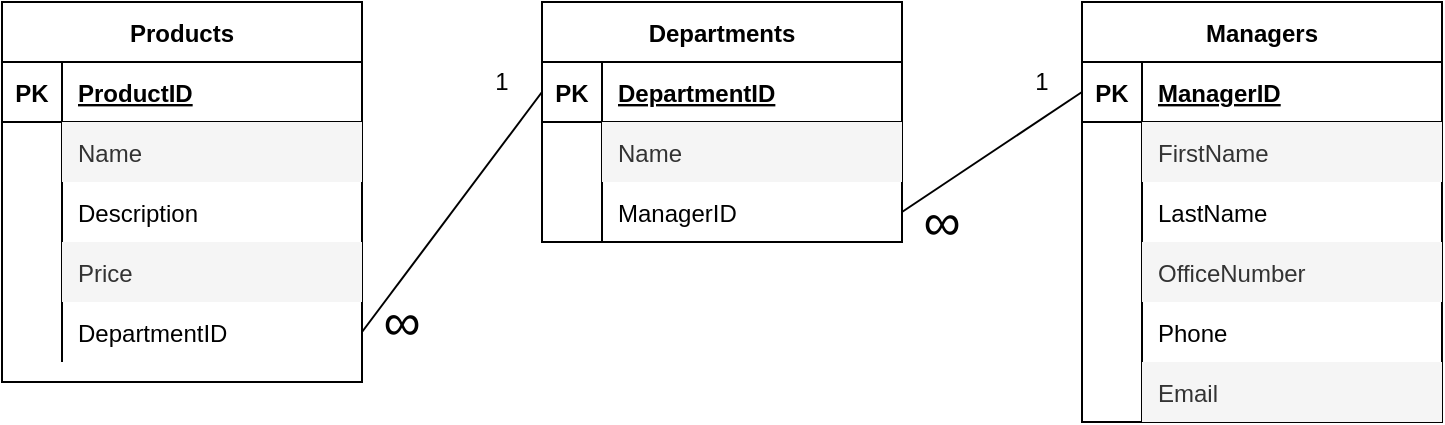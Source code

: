 <mxfile version="15.0.4" type="device"><diagram id="bM4aV59EZ9IOhZMvb-uT" name="Page-1"><mxGraphModel dx="868" dy="460" grid="1" gridSize="10" guides="1" tooltips="1" connect="1" arrows="1" fold="1" page="1" pageScale="1" pageWidth="850" pageHeight="1100" math="0" shadow="0"><root><mxCell id="0"/><mxCell id="1" parent="0"/><mxCell id="naWyJz3llS_tdcK3Zfq6-2" value="Products" style="shape=table;startSize=30;container=1;collapsible=1;childLayout=tableLayout;fixedRows=1;rowLines=0;fontStyle=1;align=center;resizeLast=1;" parent="1" vertex="1"><mxGeometry x="20" y="80" width="180" height="190" as="geometry"/></mxCell><mxCell id="naWyJz3llS_tdcK3Zfq6-3" value="" style="shape=partialRectangle;collapsible=0;dropTarget=0;pointerEvents=0;fillColor=none;top=0;left=0;bottom=1;right=0;points=[[0,0.5],[1,0.5]];portConstraint=eastwest;" parent="naWyJz3llS_tdcK3Zfq6-2" vertex="1"><mxGeometry y="30" width="180" height="30" as="geometry"/></mxCell><mxCell id="naWyJz3llS_tdcK3Zfq6-4" value="PK" style="shape=partialRectangle;connectable=0;fillColor=none;top=0;left=0;bottom=0;right=0;fontStyle=1;overflow=hidden;" parent="naWyJz3llS_tdcK3Zfq6-3" vertex="1"><mxGeometry width="30" height="30" as="geometry"/></mxCell><mxCell id="naWyJz3llS_tdcK3Zfq6-5" value="ProductID" style="shape=partialRectangle;connectable=0;fillColor=none;top=0;left=0;bottom=0;right=0;align=left;spacingLeft=6;fontStyle=5;overflow=hidden;" parent="naWyJz3llS_tdcK3Zfq6-3" vertex="1"><mxGeometry x="30" width="150" height="30" as="geometry"/></mxCell><mxCell id="naWyJz3llS_tdcK3Zfq6-6" value="" style="shape=partialRectangle;collapsible=0;dropTarget=0;pointerEvents=0;fillColor=none;top=0;left=0;bottom=0;right=0;points=[[0,0.5],[1,0.5]];portConstraint=eastwest;" parent="naWyJz3llS_tdcK3Zfq6-2" vertex="1"><mxGeometry y="60" width="180" height="30" as="geometry"/></mxCell><mxCell id="naWyJz3llS_tdcK3Zfq6-7" value="" style="shape=partialRectangle;connectable=0;fillColor=none;top=0;left=0;bottom=0;right=0;editable=1;overflow=hidden;" parent="naWyJz3llS_tdcK3Zfq6-6" vertex="1"><mxGeometry width="30" height="30" as="geometry"/></mxCell><mxCell id="naWyJz3llS_tdcK3Zfq6-8" value="Name" style="shape=partialRectangle;connectable=0;fillColor=#f5f5f5;top=0;left=0;bottom=0;right=0;align=left;spacingLeft=6;overflow=hidden;strokeColor=#666666;fontColor=#333333;" parent="naWyJz3llS_tdcK3Zfq6-6" vertex="1"><mxGeometry x="30" width="150" height="30" as="geometry"/></mxCell><mxCell id="naWyJz3llS_tdcK3Zfq6-9" value="" style="shape=partialRectangle;collapsible=0;dropTarget=0;pointerEvents=0;fillColor=none;top=0;left=0;bottom=0;right=0;points=[[0,0.5],[1,0.5]];portConstraint=eastwest;" parent="naWyJz3llS_tdcK3Zfq6-2" vertex="1"><mxGeometry y="90" width="180" height="30" as="geometry"/></mxCell><mxCell id="naWyJz3llS_tdcK3Zfq6-10" value="" style="shape=partialRectangle;connectable=0;fillColor=none;top=0;left=0;bottom=0;right=0;editable=1;overflow=hidden;" parent="naWyJz3llS_tdcK3Zfq6-9" vertex="1"><mxGeometry width="30" height="30" as="geometry"/></mxCell><mxCell id="naWyJz3llS_tdcK3Zfq6-11" value="Description" style="shape=partialRectangle;connectable=0;fillColor=none;top=0;left=0;bottom=0;right=0;align=left;spacingLeft=6;overflow=hidden;" parent="naWyJz3llS_tdcK3Zfq6-9" vertex="1"><mxGeometry x="30" width="150" height="30" as="geometry"/></mxCell><mxCell id="naWyJz3llS_tdcK3Zfq6-12" value="" style="shape=partialRectangle;collapsible=0;dropTarget=0;pointerEvents=0;fillColor=none;top=0;left=0;bottom=0;right=0;points=[[0,0.5],[1,0.5]];portConstraint=eastwest;" parent="naWyJz3llS_tdcK3Zfq6-2" vertex="1"><mxGeometry y="120" width="180" height="30" as="geometry"/></mxCell><mxCell id="naWyJz3llS_tdcK3Zfq6-13" value="" style="shape=partialRectangle;connectable=0;fillColor=none;top=0;left=0;bottom=0;right=0;editable=1;overflow=hidden;" parent="naWyJz3llS_tdcK3Zfq6-12" vertex="1"><mxGeometry width="30" height="30" as="geometry"/></mxCell><mxCell id="naWyJz3llS_tdcK3Zfq6-14" value="Price" style="shape=partialRectangle;connectable=0;fillColor=#f5f5f5;top=0;left=0;bottom=0;right=0;align=left;spacingLeft=6;overflow=hidden;strokeColor=#666666;fontColor=#333333;" parent="naWyJz3llS_tdcK3Zfq6-12" vertex="1"><mxGeometry x="30" width="150" height="30" as="geometry"/></mxCell><mxCell id="naWyJz3llS_tdcK3Zfq6-41" value="" style="shape=partialRectangle;collapsible=0;dropTarget=0;pointerEvents=0;fillColor=none;top=0;left=0;bottom=0;right=0;points=[[0,0.5],[1,0.5]];portConstraint=eastwest;" parent="naWyJz3llS_tdcK3Zfq6-2" vertex="1"><mxGeometry y="150" width="180" height="30" as="geometry"/></mxCell><mxCell id="naWyJz3llS_tdcK3Zfq6-42" value="" style="shape=partialRectangle;connectable=0;fillColor=none;top=0;left=0;bottom=0;right=0;editable=1;overflow=hidden;" parent="naWyJz3llS_tdcK3Zfq6-41" vertex="1"><mxGeometry width="30" height="30" as="geometry"/></mxCell><mxCell id="naWyJz3llS_tdcK3Zfq6-43" value="DepartmentID" style="shape=partialRectangle;connectable=0;fillColor=none;top=0;left=0;bottom=0;right=0;align=left;spacingLeft=6;overflow=hidden;" parent="naWyJz3llS_tdcK3Zfq6-41" vertex="1"><mxGeometry x="30" width="150" height="30" as="geometry"/></mxCell><mxCell id="naWyJz3llS_tdcK3Zfq6-15" value="Departments" style="shape=table;startSize=30;container=1;collapsible=1;childLayout=tableLayout;fixedRows=1;rowLines=0;fontStyle=1;align=center;resizeLast=1;" parent="1" vertex="1"><mxGeometry x="290" y="80" width="180" height="120" as="geometry"/></mxCell><mxCell id="naWyJz3llS_tdcK3Zfq6-16" value="" style="shape=partialRectangle;collapsible=0;dropTarget=0;pointerEvents=0;fillColor=none;top=0;left=0;bottom=1;right=0;points=[[0,0.5],[1,0.5]];portConstraint=eastwest;" parent="naWyJz3llS_tdcK3Zfq6-15" vertex="1"><mxGeometry y="30" width="180" height="30" as="geometry"/></mxCell><mxCell id="naWyJz3llS_tdcK3Zfq6-17" value="PK" style="shape=partialRectangle;connectable=0;fillColor=none;top=0;left=0;bottom=0;right=0;fontStyle=1;overflow=hidden;" parent="naWyJz3llS_tdcK3Zfq6-16" vertex="1"><mxGeometry width="30" height="30" as="geometry"/></mxCell><mxCell id="naWyJz3llS_tdcK3Zfq6-18" value="DepartmentID" style="shape=partialRectangle;connectable=0;fillColor=none;top=0;left=0;bottom=0;right=0;align=left;spacingLeft=6;fontStyle=5;overflow=hidden;" parent="naWyJz3llS_tdcK3Zfq6-16" vertex="1"><mxGeometry x="30" width="150" height="30" as="geometry"/></mxCell><mxCell id="naWyJz3llS_tdcK3Zfq6-19" value="" style="shape=partialRectangle;collapsible=0;dropTarget=0;pointerEvents=0;fillColor=none;top=0;left=0;bottom=0;right=0;points=[[0,0.5],[1,0.5]];portConstraint=eastwest;" parent="naWyJz3llS_tdcK3Zfq6-15" vertex="1"><mxGeometry y="60" width="180" height="30" as="geometry"/></mxCell><mxCell id="naWyJz3llS_tdcK3Zfq6-20" value="" style="shape=partialRectangle;connectable=0;fillColor=none;top=0;left=0;bottom=0;right=0;editable=1;overflow=hidden;" parent="naWyJz3llS_tdcK3Zfq6-19" vertex="1"><mxGeometry width="30" height="30" as="geometry"/></mxCell><mxCell id="naWyJz3llS_tdcK3Zfq6-21" value="Name" style="shape=partialRectangle;connectable=0;fillColor=#f5f5f5;top=0;left=0;bottom=0;right=0;align=left;spacingLeft=6;overflow=hidden;strokeColor=#666666;fontColor=#333333;" parent="naWyJz3llS_tdcK3Zfq6-19" vertex="1"><mxGeometry x="30" width="150" height="30" as="geometry"/></mxCell><mxCell id="naWyJz3llS_tdcK3Zfq6-51" value="" style="shape=partialRectangle;collapsible=0;dropTarget=0;pointerEvents=0;fillColor=none;top=0;left=0;bottom=0;right=0;points=[[0,0.5],[1,0.5]];portConstraint=eastwest;" parent="naWyJz3llS_tdcK3Zfq6-15" vertex="1"><mxGeometry y="90" width="180" height="30" as="geometry"/></mxCell><mxCell id="naWyJz3llS_tdcK3Zfq6-52" value="" style="shape=partialRectangle;connectable=0;fillColor=none;top=0;left=0;bottom=0;right=0;editable=1;overflow=hidden;" parent="naWyJz3llS_tdcK3Zfq6-51" vertex="1"><mxGeometry width="30" height="30" as="geometry"/></mxCell><mxCell id="naWyJz3llS_tdcK3Zfq6-53" value="ManagerID" style="shape=partialRectangle;connectable=0;fillColor=none;top=0;left=0;bottom=0;right=0;align=left;spacingLeft=6;overflow=hidden;" parent="naWyJz3llS_tdcK3Zfq6-51" vertex="1"><mxGeometry x="30" width="150" height="30" as="geometry"/></mxCell><mxCell id="naWyJz3llS_tdcK3Zfq6-28" value="Managers" style="shape=table;startSize=30;container=1;collapsible=1;childLayout=tableLayout;fixedRows=1;rowLines=0;fontStyle=1;align=center;resizeLast=1;" parent="1" vertex="1"><mxGeometry x="560" y="80" width="180" height="210" as="geometry"/></mxCell><mxCell id="naWyJz3llS_tdcK3Zfq6-29" value="" style="shape=partialRectangle;collapsible=0;dropTarget=0;pointerEvents=0;fillColor=none;top=0;left=0;bottom=1;right=0;points=[[0,0.5],[1,0.5]];portConstraint=eastwest;" parent="naWyJz3llS_tdcK3Zfq6-28" vertex="1"><mxGeometry y="30" width="180" height="30" as="geometry"/></mxCell><mxCell id="naWyJz3llS_tdcK3Zfq6-30" value="PK" style="shape=partialRectangle;connectable=0;fillColor=none;top=0;left=0;bottom=0;right=0;fontStyle=1;overflow=hidden;" parent="naWyJz3llS_tdcK3Zfq6-29" vertex="1"><mxGeometry width="30" height="30" as="geometry"/></mxCell><mxCell id="naWyJz3llS_tdcK3Zfq6-31" value="ManagerID" style="shape=partialRectangle;connectable=0;fillColor=none;top=0;left=0;bottom=0;right=0;align=left;spacingLeft=6;fontStyle=5;overflow=hidden;" parent="naWyJz3llS_tdcK3Zfq6-29" vertex="1"><mxGeometry x="30" width="150" height="30" as="geometry"/></mxCell><mxCell id="naWyJz3llS_tdcK3Zfq6-32" value="" style="shape=partialRectangle;collapsible=0;dropTarget=0;pointerEvents=0;fillColor=none;top=0;left=0;bottom=0;right=0;points=[[0,0.5],[1,0.5]];portConstraint=eastwest;" parent="naWyJz3llS_tdcK3Zfq6-28" vertex="1"><mxGeometry y="60" width="180" height="30" as="geometry"/></mxCell><mxCell id="naWyJz3llS_tdcK3Zfq6-33" value="" style="shape=partialRectangle;connectable=0;fillColor=none;top=0;left=0;bottom=0;right=0;editable=1;overflow=hidden;" parent="naWyJz3llS_tdcK3Zfq6-32" vertex="1"><mxGeometry width="30" height="30" as="geometry"/></mxCell><mxCell id="naWyJz3llS_tdcK3Zfq6-34" value="FirstName" style="shape=partialRectangle;connectable=0;fillColor=#f5f5f5;top=0;left=0;bottom=0;right=0;align=left;spacingLeft=6;overflow=hidden;strokeColor=#666666;fontColor=#333333;" parent="naWyJz3llS_tdcK3Zfq6-32" vertex="1"><mxGeometry x="30" width="150" height="30" as="geometry"/></mxCell><mxCell id="naWyJz3llS_tdcK3Zfq6-35" value="" style="shape=partialRectangle;collapsible=0;dropTarget=0;pointerEvents=0;fillColor=none;top=0;left=0;bottom=0;right=0;points=[[0,0.5],[1,0.5]];portConstraint=eastwest;" parent="naWyJz3llS_tdcK3Zfq6-28" vertex="1"><mxGeometry y="90" width="180" height="30" as="geometry"/></mxCell><mxCell id="naWyJz3llS_tdcK3Zfq6-36" value="" style="shape=partialRectangle;connectable=0;fillColor=none;top=0;left=0;bottom=0;right=0;editable=1;overflow=hidden;" parent="naWyJz3llS_tdcK3Zfq6-35" vertex="1"><mxGeometry width="30" height="30" as="geometry"/></mxCell><mxCell id="naWyJz3llS_tdcK3Zfq6-37" value="LastName" style="shape=partialRectangle;connectable=0;fillColor=none;top=0;left=0;bottom=0;right=0;align=left;spacingLeft=6;overflow=hidden;" parent="naWyJz3llS_tdcK3Zfq6-35" vertex="1"><mxGeometry x="30" width="150" height="30" as="geometry"/></mxCell><mxCell id="naWyJz3llS_tdcK3Zfq6-75" value="" style="shape=partialRectangle;collapsible=0;dropTarget=0;pointerEvents=0;fillColor=none;top=0;left=0;bottom=0;right=0;points=[[0,0.5],[1,0.5]];portConstraint=eastwest;" parent="naWyJz3llS_tdcK3Zfq6-28" vertex="1"><mxGeometry y="120" width="180" height="30" as="geometry"/></mxCell><mxCell id="naWyJz3llS_tdcK3Zfq6-76" value="" style="shape=partialRectangle;connectable=0;fillColor=none;top=0;left=0;bottom=0;right=0;editable=1;overflow=hidden;" parent="naWyJz3llS_tdcK3Zfq6-75" vertex="1"><mxGeometry width="30" height="30" as="geometry"/></mxCell><mxCell id="naWyJz3llS_tdcK3Zfq6-77" value="OfficeNumber" style="shape=partialRectangle;connectable=0;fillColor=#f5f5f5;top=0;left=0;bottom=0;right=0;align=left;spacingLeft=6;overflow=hidden;strokeColor=#666666;fontColor=#333333;" parent="naWyJz3llS_tdcK3Zfq6-75" vertex="1"><mxGeometry x="30" width="150" height="30" as="geometry"/></mxCell><mxCell id="naWyJz3llS_tdcK3Zfq6-78" value="" style="shape=partialRectangle;collapsible=0;dropTarget=0;pointerEvents=0;fillColor=none;top=0;left=0;bottom=0;right=0;points=[[0,0.5],[1,0.5]];portConstraint=eastwest;" parent="naWyJz3llS_tdcK3Zfq6-28" vertex="1"><mxGeometry y="150" width="180" height="30" as="geometry"/></mxCell><mxCell id="naWyJz3llS_tdcK3Zfq6-79" value="" style="shape=partialRectangle;connectable=0;fillColor=none;top=0;left=0;bottom=0;right=0;editable=1;overflow=hidden;" parent="naWyJz3llS_tdcK3Zfq6-78" vertex="1"><mxGeometry width="30" height="30" as="geometry"/></mxCell><mxCell id="naWyJz3llS_tdcK3Zfq6-80" value="Phone" style="shape=partialRectangle;connectable=0;fillColor=none;top=0;left=0;bottom=0;right=0;align=left;spacingLeft=6;overflow=hidden;" parent="naWyJz3llS_tdcK3Zfq6-78" vertex="1"><mxGeometry x="30" width="150" height="30" as="geometry"/></mxCell><mxCell id="naWyJz3llS_tdcK3Zfq6-84" value="" style="shape=partialRectangle;collapsible=0;dropTarget=0;pointerEvents=0;fillColor=none;top=0;left=0;bottom=0;right=0;points=[[0,0.5],[1,0.5]];portConstraint=eastwest;" parent="naWyJz3llS_tdcK3Zfq6-28" vertex="1"><mxGeometry y="180" width="180" height="30" as="geometry"/></mxCell><mxCell id="naWyJz3llS_tdcK3Zfq6-85" value="" style="shape=partialRectangle;connectable=0;fillColor=none;top=0;left=0;bottom=0;right=0;editable=1;overflow=hidden;" parent="naWyJz3llS_tdcK3Zfq6-84" vertex="1"><mxGeometry width="30" height="30" as="geometry"/></mxCell><mxCell id="naWyJz3llS_tdcK3Zfq6-86" value="Email" style="shape=partialRectangle;connectable=0;fillColor=#f5f5f5;top=0;left=0;bottom=0;right=0;align=left;spacingLeft=6;overflow=hidden;strokeColor=#666666;fontColor=#333333;" parent="naWyJz3llS_tdcK3Zfq6-84" vertex="1"><mxGeometry x="30" width="150" height="30" as="geometry"/></mxCell><mxCell id="naWyJz3llS_tdcK3Zfq6-54" value="" style="endArrow=none;html=1;rounded=0;exitX=1;exitY=0.5;exitDx=0;exitDy=0;entryX=0;entryY=0.5;entryDx=0;entryDy=0;" parent="1" source="naWyJz3llS_tdcK3Zfq6-41" target="naWyJz3llS_tdcK3Zfq6-16" edge="1"><mxGeometry relative="1" as="geometry"><mxPoint x="340" y="240" as="sourcePoint"/><mxPoint x="500" y="240" as="targetPoint"/></mxGeometry></mxCell><mxCell id="naWyJz3llS_tdcK3Zfq6-55" value="" style="endArrow=none;html=1;rounded=0;exitX=1;exitY=0.5;exitDx=0;exitDy=0;" parent="1" source="naWyJz3llS_tdcK3Zfq6-51" edge="1"><mxGeometry relative="1" as="geometry"><mxPoint x="340" y="240" as="sourcePoint"/><mxPoint x="560" y="125" as="targetPoint"/></mxGeometry></mxCell><mxCell id="naWyJz3llS_tdcK3Zfq6-57" value="1" style="text;html=1;strokeColor=none;fillColor=none;align=center;verticalAlign=middle;whiteSpace=wrap;rounded=0;" parent="1" vertex="1"><mxGeometry x="250" y="110" width="40" height="20" as="geometry"/></mxCell><mxCell id="naWyJz3llS_tdcK3Zfq6-58" value="&lt;font style=&quot;font-size: 26px&quot;&gt;∞&lt;/font&gt;" style="text;html=1;strokeColor=none;fillColor=none;align=center;verticalAlign=middle;whiteSpace=wrap;rounded=0;" parent="1" vertex="1"><mxGeometry x="200" y="230" width="40" height="20" as="geometry"/></mxCell><mxCell id="naWyJz3llS_tdcK3Zfq6-59" value="1" style="text;html=1;strokeColor=none;fillColor=none;align=center;verticalAlign=middle;whiteSpace=wrap;rounded=0;" parent="1" vertex="1"><mxGeometry x="520" y="110" width="40" height="20" as="geometry"/></mxCell><mxCell id="naWyJz3llS_tdcK3Zfq6-61" value="&lt;font style=&quot;font-size: 26px&quot;&gt;∞&lt;/font&gt;" style="text;html=1;strokeColor=none;fillColor=none;align=center;verticalAlign=middle;whiteSpace=wrap;rounded=0;" parent="1" vertex="1"><mxGeometry x="470" y="180" width="40" height="20" as="geometry"/></mxCell></root></mxGraphModel></diagram></mxfile>